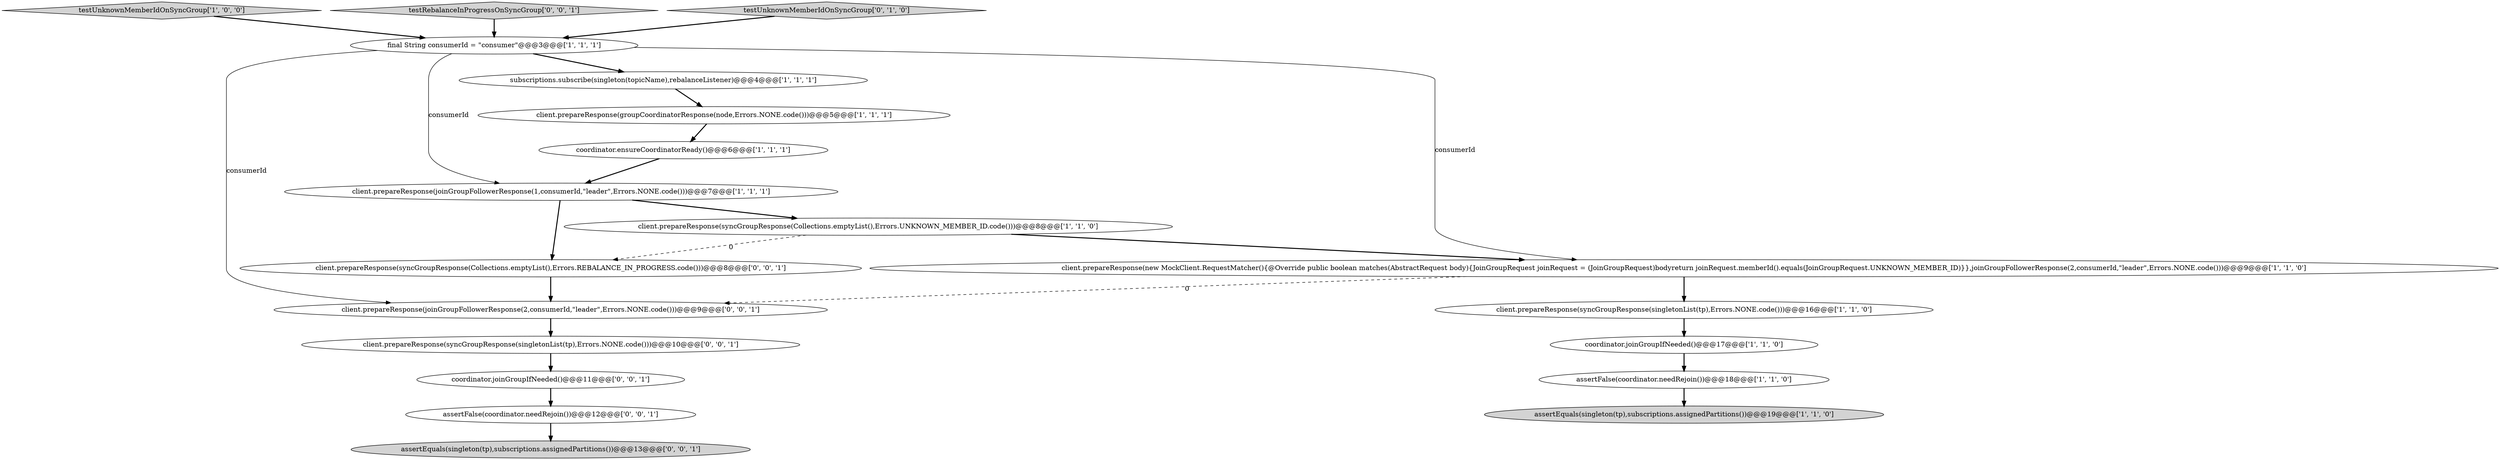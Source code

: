 digraph {
2 [style = filled, label = "coordinator.joinGroupIfNeeded()@@@17@@@['1', '1', '0']", fillcolor = white, shape = ellipse image = "AAA0AAABBB1BBB"];
8 [style = filled, label = "coordinator.ensureCoordinatorReady()@@@6@@@['1', '1', '1']", fillcolor = white, shape = ellipse image = "AAA0AAABBB1BBB"];
18 [style = filled, label = "client.prepareResponse(joinGroupFollowerResponse(2,consumerId,\"leader\",Errors.NONE.code()))@@@9@@@['0', '0', '1']", fillcolor = white, shape = ellipse image = "AAA0AAABBB3BBB"];
1 [style = filled, label = "client.prepareResponse(joinGroupFollowerResponse(1,consumerId,\"leader\",Errors.NONE.code()))@@@7@@@['1', '1', '1']", fillcolor = white, shape = ellipse image = "AAA0AAABBB1BBB"];
6 [style = filled, label = "testUnknownMemberIdOnSyncGroup['1', '0', '0']", fillcolor = lightgray, shape = diamond image = "AAA0AAABBB1BBB"];
13 [style = filled, label = "client.prepareResponse(syncGroupResponse(singletonList(tp),Errors.NONE.code()))@@@10@@@['0', '0', '1']", fillcolor = white, shape = ellipse image = "AAA0AAABBB3BBB"];
14 [style = filled, label = "coordinator.joinGroupIfNeeded()@@@11@@@['0', '0', '1']", fillcolor = white, shape = ellipse image = "AAA0AAABBB3BBB"];
16 [style = filled, label = "client.prepareResponse(syncGroupResponse(Collections.emptyList(),Errors.REBALANCE_IN_PROGRESS.code()))@@@8@@@['0', '0', '1']", fillcolor = white, shape = ellipse image = "AAA0AAABBB3BBB"];
19 [style = filled, label = "testRebalanceInProgressOnSyncGroup['0', '0', '1']", fillcolor = lightgray, shape = diamond image = "AAA0AAABBB3BBB"];
4 [style = filled, label = "final String consumerId = \"consumer\"@@@3@@@['1', '1', '1']", fillcolor = white, shape = ellipse image = "AAA0AAABBB1BBB"];
7 [style = filled, label = "subscriptions.subscribe(singleton(topicName),rebalanceListener)@@@4@@@['1', '1', '1']", fillcolor = white, shape = ellipse image = "AAA0AAABBB1BBB"];
11 [style = filled, label = "client.prepareResponse(syncGroupResponse(singletonList(tp),Errors.NONE.code()))@@@16@@@['1', '1', '0']", fillcolor = white, shape = ellipse image = "AAA0AAABBB1BBB"];
15 [style = filled, label = "assertFalse(coordinator.needRejoin())@@@12@@@['0', '0', '1']", fillcolor = white, shape = ellipse image = "AAA0AAABBB3BBB"];
0 [style = filled, label = "client.prepareResponse(groupCoordinatorResponse(node,Errors.NONE.code()))@@@5@@@['1', '1', '1']", fillcolor = white, shape = ellipse image = "AAA0AAABBB1BBB"];
3 [style = filled, label = "client.prepareResponse(new MockClient.RequestMatcher(){@Override public boolean matches(AbstractRequest body){JoinGroupRequest joinRequest = (JoinGroupRequest)bodyreturn joinRequest.memberId().equals(JoinGroupRequest.UNKNOWN_MEMBER_ID)}},joinGroupFollowerResponse(2,consumerId,\"leader\",Errors.NONE.code()))@@@9@@@['1', '1', '0']", fillcolor = white, shape = ellipse image = "AAA0AAABBB1BBB"];
12 [style = filled, label = "testUnknownMemberIdOnSyncGroup['0', '1', '0']", fillcolor = lightgray, shape = diamond image = "AAA0AAABBB2BBB"];
9 [style = filled, label = "assertEquals(singleton(tp),subscriptions.assignedPartitions())@@@19@@@['1', '1', '0']", fillcolor = lightgray, shape = ellipse image = "AAA0AAABBB1BBB"];
17 [style = filled, label = "assertEquals(singleton(tp),subscriptions.assignedPartitions())@@@13@@@['0', '0', '1']", fillcolor = lightgray, shape = ellipse image = "AAA0AAABBB3BBB"];
5 [style = filled, label = "client.prepareResponse(syncGroupResponse(Collections.emptyList(),Errors.UNKNOWN_MEMBER_ID.code()))@@@8@@@['1', '1', '0']", fillcolor = white, shape = ellipse image = "AAA0AAABBB1BBB"];
10 [style = filled, label = "assertFalse(coordinator.needRejoin())@@@18@@@['1', '1', '0']", fillcolor = white, shape = ellipse image = "AAA0AAABBB1BBB"];
5->16 [style = dashed, label="0"];
3->11 [style = bold, label=""];
4->7 [style = bold, label=""];
6->4 [style = bold, label=""];
4->3 [style = solid, label="consumerId"];
4->18 [style = solid, label="consumerId"];
16->18 [style = bold, label=""];
10->9 [style = bold, label=""];
12->4 [style = bold, label=""];
18->13 [style = bold, label=""];
2->10 [style = bold, label=""];
0->8 [style = bold, label=""];
11->2 [style = bold, label=""];
4->1 [style = solid, label="consumerId"];
8->1 [style = bold, label=""];
7->0 [style = bold, label=""];
19->4 [style = bold, label=""];
3->18 [style = dashed, label="0"];
5->3 [style = bold, label=""];
1->16 [style = bold, label=""];
13->14 [style = bold, label=""];
14->15 [style = bold, label=""];
1->5 [style = bold, label=""];
15->17 [style = bold, label=""];
}
